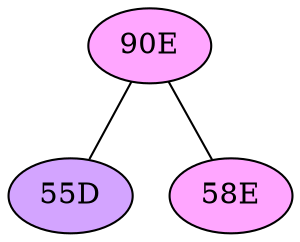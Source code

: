 // The Round Table
graph {
	"90E" [fillcolor="#FFA6FF" style=radial]
	"55D" [fillcolor="#D3A4FF" style=radial]
	"90E" -- "55D" [penwidth=1]
	"90E" [fillcolor="#FFA6FF" style=radial]
	"58E" [fillcolor="#FFA6FF" style=radial]
	"90E" -- "58E" [penwidth=1]
}
